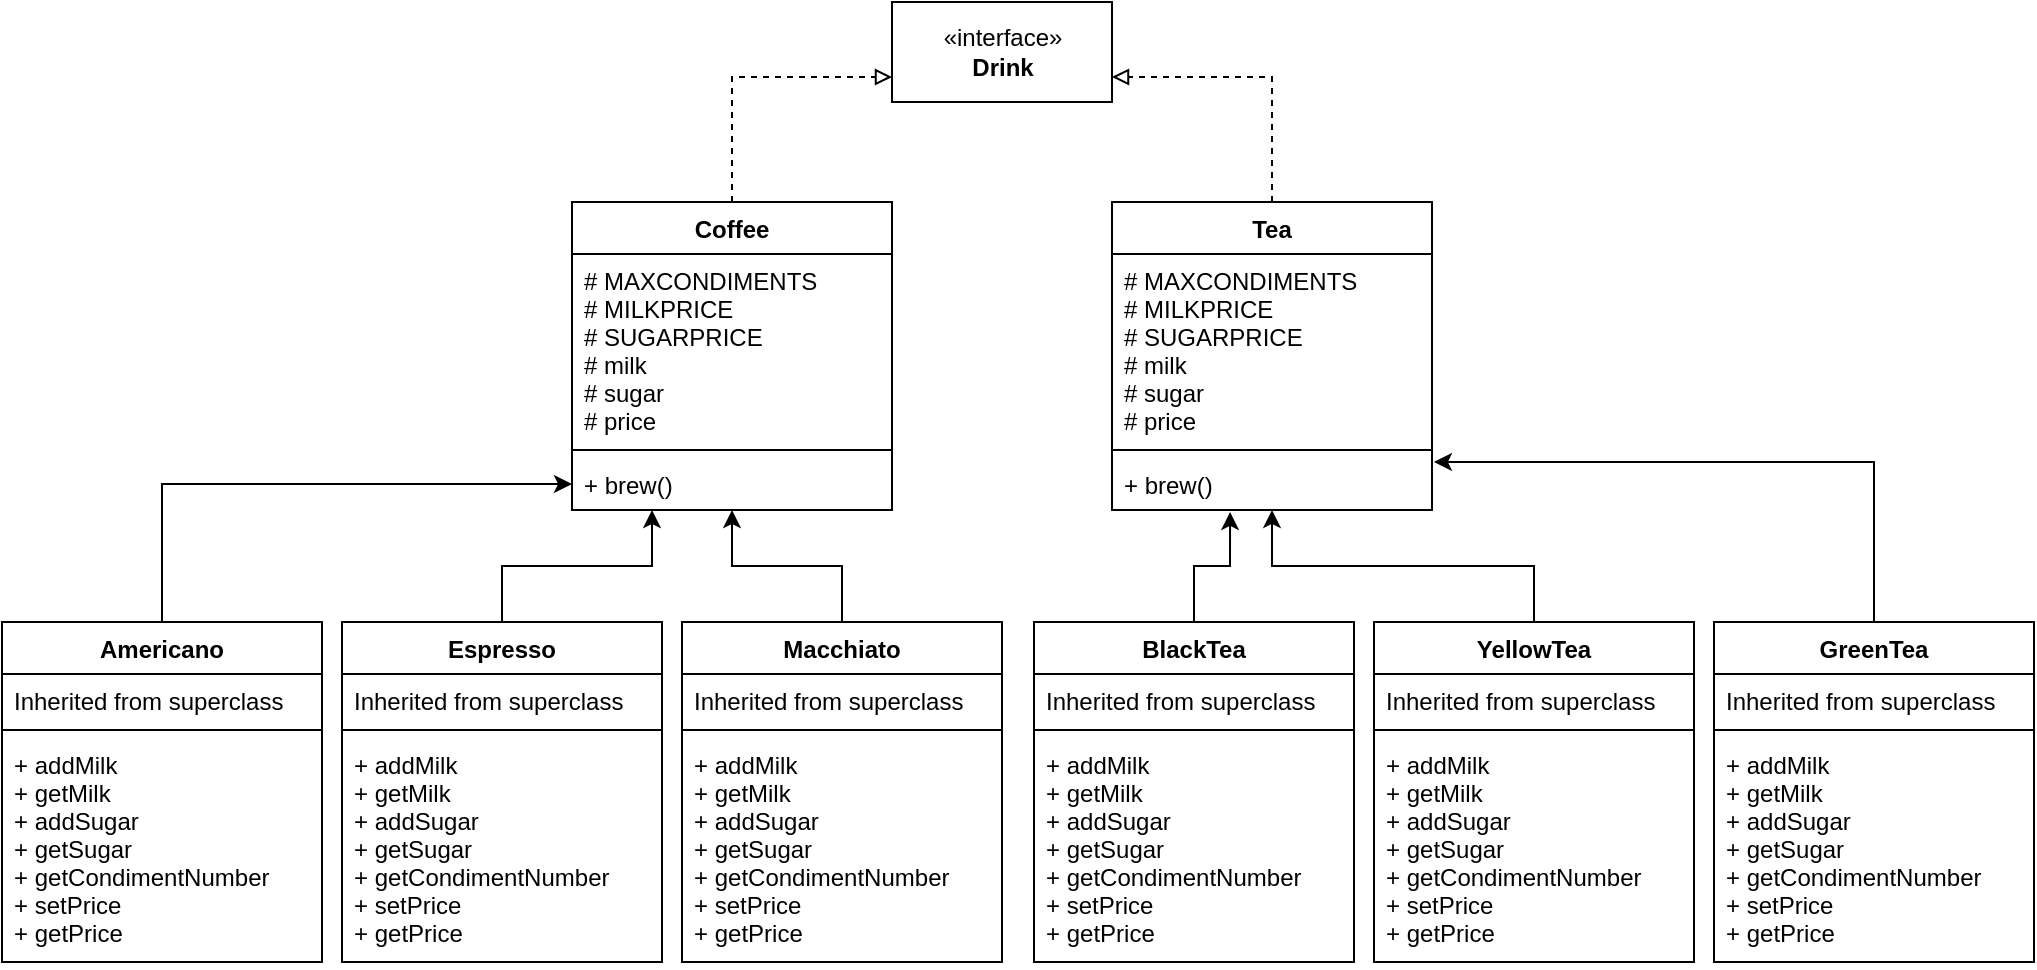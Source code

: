 <mxfile version="14.9.6" type="device"><diagram id="C5RBs43oDa-KdzZeNtuy" name="Page-1"><mxGraphModel dx="1865" dy="536" grid="1" gridSize="10" guides="1" tooltips="1" connect="1" arrows="1" fold="1" page="1" pageScale="1" pageWidth="827" pageHeight="1169" math="0" shadow="0"><root><mxCell id="WIyWlLk6GJQsqaUBKTNV-0"/><mxCell id="WIyWlLk6GJQsqaUBKTNV-1" parent="WIyWlLk6GJQsqaUBKTNV-0"/><mxCell id="uIWAcYX3FNaWPsqmrTox-0" value="«interface»&lt;br&gt;&lt;b&gt;Drink&lt;/b&gt;" style="html=1;" vertex="1" parent="WIyWlLk6GJQsqaUBKTNV-1"><mxGeometry x="359" y="50" width="110" height="50" as="geometry"/></mxCell><mxCell id="uIWAcYX3FNaWPsqmrTox-39" style="edgeStyle=orthogonalEdgeStyle;rounded=0;orthogonalLoop=1;jettySize=auto;html=1;entryX=0;entryY=0.75;entryDx=0;entryDy=0;endArrow=block;endFill=0;dashed=1;" edge="1" parent="WIyWlLk6GJQsqaUBKTNV-1" source="uIWAcYX3FNaWPsqmrTox-1" target="uIWAcYX3FNaWPsqmrTox-0"><mxGeometry relative="1" as="geometry"/></mxCell><mxCell id="uIWAcYX3FNaWPsqmrTox-1" value="Coffee" style="swimlane;fontStyle=1;align=center;verticalAlign=top;childLayout=stackLayout;horizontal=1;startSize=26;horizontalStack=0;resizeParent=1;resizeParentMax=0;resizeLast=0;collapsible=1;marginBottom=0;" vertex="1" parent="WIyWlLk6GJQsqaUBKTNV-1"><mxGeometry x="199" y="150" width="160" height="154" as="geometry"/></mxCell><mxCell id="uIWAcYX3FNaWPsqmrTox-2" value="# MAXCONDIMENTS&#xA;# MILKPRICE&#xA;# SUGARPRICE&#xA;# milk&#xA;# sugar&#xA;# price&#xA;&#xA;" style="text;strokeColor=none;fillColor=none;align=left;verticalAlign=top;spacingLeft=4;spacingRight=4;overflow=hidden;rotatable=0;points=[[0,0.5],[1,0.5]];portConstraint=eastwest;" vertex="1" parent="uIWAcYX3FNaWPsqmrTox-1"><mxGeometry y="26" width="160" height="94" as="geometry"/></mxCell><mxCell id="uIWAcYX3FNaWPsqmrTox-3" value="" style="line;strokeWidth=1;fillColor=none;align=left;verticalAlign=middle;spacingTop=-1;spacingLeft=3;spacingRight=3;rotatable=0;labelPosition=right;points=[];portConstraint=eastwest;" vertex="1" parent="uIWAcYX3FNaWPsqmrTox-1"><mxGeometry y="120" width="160" height="8" as="geometry"/></mxCell><mxCell id="uIWAcYX3FNaWPsqmrTox-4" value="+ brew()" style="text;strokeColor=none;fillColor=none;align=left;verticalAlign=top;spacingLeft=4;spacingRight=4;overflow=hidden;rotatable=0;points=[[0,0.5],[1,0.5]];portConstraint=eastwest;" vertex="1" parent="uIWAcYX3FNaWPsqmrTox-1"><mxGeometry y="128" width="160" height="26" as="geometry"/></mxCell><mxCell id="uIWAcYX3FNaWPsqmrTox-40" style="edgeStyle=orthogonalEdgeStyle;rounded=0;orthogonalLoop=1;jettySize=auto;html=1;entryX=1;entryY=0.75;entryDx=0;entryDy=0;dashed=1;endArrow=block;endFill=0;" edge="1" parent="WIyWlLk6GJQsqaUBKTNV-1" source="uIWAcYX3FNaWPsqmrTox-5" target="uIWAcYX3FNaWPsqmrTox-0"><mxGeometry relative="1" as="geometry"/></mxCell><mxCell id="uIWAcYX3FNaWPsqmrTox-5" value="Tea" style="swimlane;fontStyle=1;align=center;verticalAlign=top;childLayout=stackLayout;horizontal=1;startSize=26;horizontalStack=0;resizeParent=1;resizeParentMax=0;resizeLast=0;collapsible=1;marginBottom=0;" vertex="1" parent="WIyWlLk6GJQsqaUBKTNV-1"><mxGeometry x="469" y="150" width="160" height="154" as="geometry"/></mxCell><mxCell id="uIWAcYX3FNaWPsqmrTox-6" value="# MAXCONDIMENTS&#xA;# MILKPRICE&#xA;# SUGARPRICE&#xA;# milk&#xA;# sugar&#xA;# price&#xA;&#xA;" style="text;strokeColor=none;fillColor=none;align=left;verticalAlign=top;spacingLeft=4;spacingRight=4;overflow=hidden;rotatable=0;points=[[0,0.5],[1,0.5]];portConstraint=eastwest;" vertex="1" parent="uIWAcYX3FNaWPsqmrTox-5"><mxGeometry y="26" width="160" height="94" as="geometry"/></mxCell><mxCell id="uIWAcYX3FNaWPsqmrTox-7" value="" style="line;strokeWidth=1;fillColor=none;align=left;verticalAlign=middle;spacingTop=-1;spacingLeft=3;spacingRight=3;rotatable=0;labelPosition=right;points=[];portConstraint=eastwest;" vertex="1" parent="uIWAcYX3FNaWPsqmrTox-5"><mxGeometry y="120" width="160" height="8" as="geometry"/></mxCell><mxCell id="uIWAcYX3FNaWPsqmrTox-8" value="+ brew()" style="text;strokeColor=none;fillColor=none;align=left;verticalAlign=top;spacingLeft=4;spacingRight=4;overflow=hidden;rotatable=0;points=[[0,0.5],[1,0.5]];portConstraint=eastwest;" vertex="1" parent="uIWAcYX3FNaWPsqmrTox-5"><mxGeometry y="128" width="160" height="26" as="geometry"/></mxCell><mxCell id="uIWAcYX3FNaWPsqmrTox-34" style="edgeStyle=orthogonalEdgeStyle;rounded=0;orthogonalLoop=1;jettySize=auto;html=1;entryX=0.25;entryY=1;entryDx=0;entryDy=0;" edge="1" parent="WIyWlLk6GJQsqaUBKTNV-1" source="uIWAcYX3FNaWPsqmrTox-9" target="uIWAcYX3FNaWPsqmrTox-1"><mxGeometry relative="1" as="geometry"/></mxCell><mxCell id="uIWAcYX3FNaWPsqmrTox-9" value="Espresso" style="swimlane;fontStyle=1;align=center;verticalAlign=top;childLayout=stackLayout;horizontal=1;startSize=26;horizontalStack=0;resizeParent=1;resizeParentMax=0;resizeLast=0;collapsible=1;marginBottom=0;" vertex="1" parent="WIyWlLk6GJQsqaUBKTNV-1"><mxGeometry x="84" y="360" width="160" height="170" as="geometry"/></mxCell><mxCell id="uIWAcYX3FNaWPsqmrTox-10" value="Inherited from superclass" style="text;strokeColor=none;fillColor=none;align=left;verticalAlign=top;spacingLeft=4;spacingRight=4;overflow=hidden;rotatable=0;points=[[0,0.5],[1,0.5]];portConstraint=eastwest;" vertex="1" parent="uIWAcYX3FNaWPsqmrTox-9"><mxGeometry y="26" width="160" height="24" as="geometry"/></mxCell><mxCell id="uIWAcYX3FNaWPsqmrTox-11" value="" style="line;strokeWidth=1;fillColor=none;align=left;verticalAlign=middle;spacingTop=-1;spacingLeft=3;spacingRight=3;rotatable=0;labelPosition=right;points=[];portConstraint=eastwest;" vertex="1" parent="uIWAcYX3FNaWPsqmrTox-9"><mxGeometry y="50" width="160" height="8" as="geometry"/></mxCell><mxCell id="uIWAcYX3FNaWPsqmrTox-12" value="+ addMilk&#xA;+ getMilk&#xA;+ addSugar&#xA;+ getSugar&#xA;+ getCondimentNumber&#xA;+ setPrice&#xA;+ getPrice&#xA;&#xA;&#xA;" style="text;strokeColor=none;fillColor=none;align=left;verticalAlign=top;spacingLeft=4;spacingRight=4;overflow=hidden;rotatable=0;points=[[0,0.5],[1,0.5]];portConstraint=eastwest;" vertex="1" parent="uIWAcYX3FNaWPsqmrTox-9"><mxGeometry y="58" width="160" height="112" as="geometry"/></mxCell><mxCell id="uIWAcYX3FNaWPsqmrTox-35" style="edgeStyle=orthogonalEdgeStyle;rounded=0;orthogonalLoop=1;jettySize=auto;html=1;entryX=0.5;entryY=1;entryDx=0;entryDy=0;" edge="1" parent="WIyWlLk6GJQsqaUBKTNV-1" source="uIWAcYX3FNaWPsqmrTox-13" target="uIWAcYX3FNaWPsqmrTox-1"><mxGeometry relative="1" as="geometry"/></mxCell><mxCell id="uIWAcYX3FNaWPsqmrTox-13" value="Macchiato" style="swimlane;fontStyle=1;align=center;verticalAlign=top;childLayout=stackLayout;horizontal=1;startSize=26;horizontalStack=0;resizeParent=1;resizeParentMax=0;resizeLast=0;collapsible=1;marginBottom=0;" vertex="1" parent="WIyWlLk6GJQsqaUBKTNV-1"><mxGeometry x="254" y="360" width="160" height="170" as="geometry"/></mxCell><mxCell id="uIWAcYX3FNaWPsqmrTox-14" value="Inherited from superclass" style="text;strokeColor=none;fillColor=none;align=left;verticalAlign=top;spacingLeft=4;spacingRight=4;overflow=hidden;rotatable=0;points=[[0,0.5],[1,0.5]];portConstraint=eastwest;" vertex="1" parent="uIWAcYX3FNaWPsqmrTox-13"><mxGeometry y="26" width="160" height="24" as="geometry"/></mxCell><mxCell id="uIWAcYX3FNaWPsqmrTox-15" value="" style="line;strokeWidth=1;fillColor=none;align=left;verticalAlign=middle;spacingTop=-1;spacingLeft=3;spacingRight=3;rotatable=0;labelPosition=right;points=[];portConstraint=eastwest;" vertex="1" parent="uIWAcYX3FNaWPsqmrTox-13"><mxGeometry y="50" width="160" height="8" as="geometry"/></mxCell><mxCell id="uIWAcYX3FNaWPsqmrTox-16" value="+ addMilk&#xA;+ getMilk&#xA;+ addSugar&#xA;+ getSugar&#xA;+ getCondimentNumber&#xA;+ setPrice&#xA;+ getPrice&#xA;&#xA;&#xA;" style="text;strokeColor=none;fillColor=none;align=left;verticalAlign=top;spacingLeft=4;spacingRight=4;overflow=hidden;rotatable=0;points=[[0,0.5],[1,0.5]];portConstraint=eastwest;" vertex="1" parent="uIWAcYX3FNaWPsqmrTox-13"><mxGeometry y="58" width="160" height="112" as="geometry"/></mxCell><mxCell id="uIWAcYX3FNaWPsqmrTox-33" style="edgeStyle=orthogonalEdgeStyle;rounded=0;orthogonalLoop=1;jettySize=auto;html=1;entryX=0;entryY=0.5;entryDx=0;entryDy=0;" edge="1" parent="WIyWlLk6GJQsqaUBKTNV-1" source="uIWAcYX3FNaWPsqmrTox-17" target="uIWAcYX3FNaWPsqmrTox-4"><mxGeometry relative="1" as="geometry"/></mxCell><mxCell id="uIWAcYX3FNaWPsqmrTox-17" value="Americano" style="swimlane;fontStyle=1;align=center;verticalAlign=top;childLayout=stackLayout;horizontal=1;startSize=26;horizontalStack=0;resizeParent=1;resizeParentMax=0;resizeLast=0;collapsible=1;marginBottom=0;" vertex="1" parent="WIyWlLk6GJQsqaUBKTNV-1"><mxGeometry x="-86" y="360" width="160" height="170" as="geometry"/></mxCell><mxCell id="uIWAcYX3FNaWPsqmrTox-18" value="Inherited from superclass" style="text;strokeColor=none;fillColor=none;align=left;verticalAlign=top;spacingLeft=4;spacingRight=4;overflow=hidden;rotatable=0;points=[[0,0.5],[1,0.5]];portConstraint=eastwest;" vertex="1" parent="uIWAcYX3FNaWPsqmrTox-17"><mxGeometry y="26" width="160" height="24" as="geometry"/></mxCell><mxCell id="uIWAcYX3FNaWPsqmrTox-19" value="" style="line;strokeWidth=1;fillColor=none;align=left;verticalAlign=middle;spacingTop=-1;spacingLeft=3;spacingRight=3;rotatable=0;labelPosition=right;points=[];portConstraint=eastwest;" vertex="1" parent="uIWAcYX3FNaWPsqmrTox-17"><mxGeometry y="50" width="160" height="8" as="geometry"/></mxCell><mxCell id="uIWAcYX3FNaWPsqmrTox-20" value="+ addMilk&#xA;+ getMilk&#xA;+ addSugar&#xA;+ getSugar&#xA;+ getCondimentNumber&#xA;+ setPrice&#xA;+ getPrice&#xA;&#xA;&#xA;" style="text;strokeColor=none;fillColor=none;align=left;verticalAlign=top;spacingLeft=4;spacingRight=4;overflow=hidden;rotatable=0;points=[[0,0.5],[1,0.5]];portConstraint=eastwest;" vertex="1" parent="uIWAcYX3FNaWPsqmrTox-17"><mxGeometry y="58" width="160" height="112" as="geometry"/></mxCell><mxCell id="uIWAcYX3FNaWPsqmrTox-37" style="edgeStyle=orthogonalEdgeStyle;rounded=0;orthogonalLoop=1;jettySize=auto;html=1;entryX=0.5;entryY=1;entryDx=0;entryDy=0;" edge="1" parent="WIyWlLk6GJQsqaUBKTNV-1" source="uIWAcYX3FNaWPsqmrTox-21" target="uIWAcYX3FNaWPsqmrTox-5"><mxGeometry relative="1" as="geometry"/></mxCell><mxCell id="uIWAcYX3FNaWPsqmrTox-21" value="YellowTea" style="swimlane;fontStyle=1;align=center;verticalAlign=top;childLayout=stackLayout;horizontal=1;startSize=26;horizontalStack=0;resizeParent=1;resizeParentMax=0;resizeLast=0;collapsible=1;marginBottom=0;" vertex="1" parent="WIyWlLk6GJQsqaUBKTNV-1"><mxGeometry x="600" y="360" width="160" height="170" as="geometry"/></mxCell><mxCell id="uIWAcYX3FNaWPsqmrTox-22" value="Inherited from superclass" style="text;strokeColor=none;fillColor=none;align=left;verticalAlign=top;spacingLeft=4;spacingRight=4;overflow=hidden;rotatable=0;points=[[0,0.5],[1,0.5]];portConstraint=eastwest;" vertex="1" parent="uIWAcYX3FNaWPsqmrTox-21"><mxGeometry y="26" width="160" height="24" as="geometry"/></mxCell><mxCell id="uIWAcYX3FNaWPsqmrTox-23" value="" style="line;strokeWidth=1;fillColor=none;align=left;verticalAlign=middle;spacingTop=-1;spacingLeft=3;spacingRight=3;rotatable=0;labelPosition=right;points=[];portConstraint=eastwest;" vertex="1" parent="uIWAcYX3FNaWPsqmrTox-21"><mxGeometry y="50" width="160" height="8" as="geometry"/></mxCell><mxCell id="uIWAcYX3FNaWPsqmrTox-24" value="+ addMilk&#xA;+ getMilk&#xA;+ addSugar&#xA;+ getSugar&#xA;+ getCondimentNumber&#xA;+ setPrice&#xA;+ getPrice&#xA;&#xA;&#xA;" style="text;strokeColor=none;fillColor=none;align=left;verticalAlign=top;spacingLeft=4;spacingRight=4;overflow=hidden;rotatable=0;points=[[0,0.5],[1,0.5]];portConstraint=eastwest;" vertex="1" parent="uIWAcYX3FNaWPsqmrTox-21"><mxGeometry y="58" width="160" height="112" as="geometry"/></mxCell><mxCell id="uIWAcYX3FNaWPsqmrTox-38" style="edgeStyle=orthogonalEdgeStyle;rounded=0;orthogonalLoop=1;jettySize=auto;html=1;entryX=1.006;entryY=0.077;entryDx=0;entryDy=0;entryPerimeter=0;" edge="1" parent="WIyWlLk6GJQsqaUBKTNV-1" source="uIWAcYX3FNaWPsqmrTox-25" target="uIWAcYX3FNaWPsqmrTox-8"><mxGeometry relative="1" as="geometry"/></mxCell><mxCell id="uIWAcYX3FNaWPsqmrTox-25" value="GreenTea" style="swimlane;fontStyle=1;align=center;verticalAlign=top;childLayout=stackLayout;horizontal=1;startSize=26;horizontalStack=0;resizeParent=1;resizeParentMax=0;resizeLast=0;collapsible=1;marginBottom=0;" vertex="1" parent="WIyWlLk6GJQsqaUBKTNV-1"><mxGeometry x="770" y="360" width="160" height="170" as="geometry"/></mxCell><mxCell id="uIWAcYX3FNaWPsqmrTox-26" value="Inherited from superclass" style="text;strokeColor=none;fillColor=none;align=left;verticalAlign=top;spacingLeft=4;spacingRight=4;overflow=hidden;rotatable=0;points=[[0,0.5],[1,0.5]];portConstraint=eastwest;" vertex="1" parent="uIWAcYX3FNaWPsqmrTox-25"><mxGeometry y="26" width="160" height="24" as="geometry"/></mxCell><mxCell id="uIWAcYX3FNaWPsqmrTox-27" value="" style="line;strokeWidth=1;fillColor=none;align=left;verticalAlign=middle;spacingTop=-1;spacingLeft=3;spacingRight=3;rotatable=0;labelPosition=right;points=[];portConstraint=eastwest;" vertex="1" parent="uIWAcYX3FNaWPsqmrTox-25"><mxGeometry y="50" width="160" height="8" as="geometry"/></mxCell><mxCell id="uIWAcYX3FNaWPsqmrTox-28" value="+ addMilk&#xA;+ getMilk&#xA;+ addSugar&#xA;+ getSugar&#xA;+ getCondimentNumber&#xA;+ setPrice&#xA;+ getPrice&#xA;&#xA;&#xA;" style="text;strokeColor=none;fillColor=none;align=left;verticalAlign=top;spacingLeft=4;spacingRight=4;overflow=hidden;rotatable=0;points=[[0,0.5],[1,0.5]];portConstraint=eastwest;" vertex="1" parent="uIWAcYX3FNaWPsqmrTox-25"><mxGeometry y="58" width="160" height="112" as="geometry"/></mxCell><mxCell id="uIWAcYX3FNaWPsqmrTox-36" style="edgeStyle=orthogonalEdgeStyle;rounded=0;orthogonalLoop=1;jettySize=auto;html=1;entryX=0.369;entryY=1.038;entryDx=0;entryDy=0;entryPerimeter=0;" edge="1" parent="WIyWlLk6GJQsqaUBKTNV-1" source="uIWAcYX3FNaWPsqmrTox-29" target="uIWAcYX3FNaWPsqmrTox-8"><mxGeometry relative="1" as="geometry"/></mxCell><mxCell id="uIWAcYX3FNaWPsqmrTox-29" value="BlackTea" style="swimlane;fontStyle=1;align=center;verticalAlign=top;childLayout=stackLayout;horizontal=1;startSize=26;horizontalStack=0;resizeParent=1;resizeParentMax=0;resizeLast=0;collapsible=1;marginBottom=0;" vertex="1" parent="WIyWlLk6GJQsqaUBKTNV-1"><mxGeometry x="430" y="360" width="160" height="170" as="geometry"/></mxCell><mxCell id="uIWAcYX3FNaWPsqmrTox-30" value="Inherited from superclass" style="text;strokeColor=none;fillColor=none;align=left;verticalAlign=top;spacingLeft=4;spacingRight=4;overflow=hidden;rotatable=0;points=[[0,0.5],[1,0.5]];portConstraint=eastwest;" vertex="1" parent="uIWAcYX3FNaWPsqmrTox-29"><mxGeometry y="26" width="160" height="24" as="geometry"/></mxCell><mxCell id="uIWAcYX3FNaWPsqmrTox-31" value="" style="line;strokeWidth=1;fillColor=none;align=left;verticalAlign=middle;spacingTop=-1;spacingLeft=3;spacingRight=3;rotatable=0;labelPosition=right;points=[];portConstraint=eastwest;" vertex="1" parent="uIWAcYX3FNaWPsqmrTox-29"><mxGeometry y="50" width="160" height="8" as="geometry"/></mxCell><mxCell id="uIWAcYX3FNaWPsqmrTox-32" value="+ addMilk&#xA;+ getMilk&#xA;+ addSugar&#xA;+ getSugar&#xA;+ getCondimentNumber&#xA;+ setPrice&#xA;+ getPrice&#xA;&#xA;&#xA;" style="text;strokeColor=none;fillColor=none;align=left;verticalAlign=top;spacingLeft=4;spacingRight=4;overflow=hidden;rotatable=0;points=[[0,0.5],[1,0.5]];portConstraint=eastwest;" vertex="1" parent="uIWAcYX3FNaWPsqmrTox-29"><mxGeometry y="58" width="160" height="112" as="geometry"/></mxCell></root></mxGraphModel></diagram></mxfile>